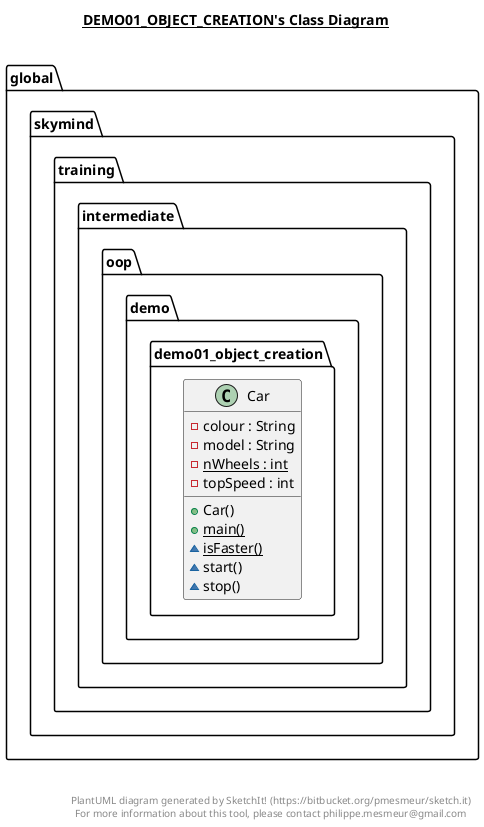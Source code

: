 @startuml

title __DEMO01_OBJECT_CREATION's Class Diagram__\n

  namespace global.skymind {
    namespace training.intermediate.oop.demo.demo01_object_creation {
      class global.skymind.training.intermediate.oop.demo.demo01_object_creation.Car {
          - colour : String
          - model : String
          {static} - nWheels : int
          - topSpeed : int
          + Car()
          {static} + main()
          {static} ~ isFaster()
          ~ start()
          ~ stop()
      }
    }
  }
  



right footer


PlantUML diagram generated by SketchIt! (https://bitbucket.org/pmesmeur/sketch.it)
For more information about this tool, please contact philippe.mesmeur@gmail.com
endfooter

@enduml
